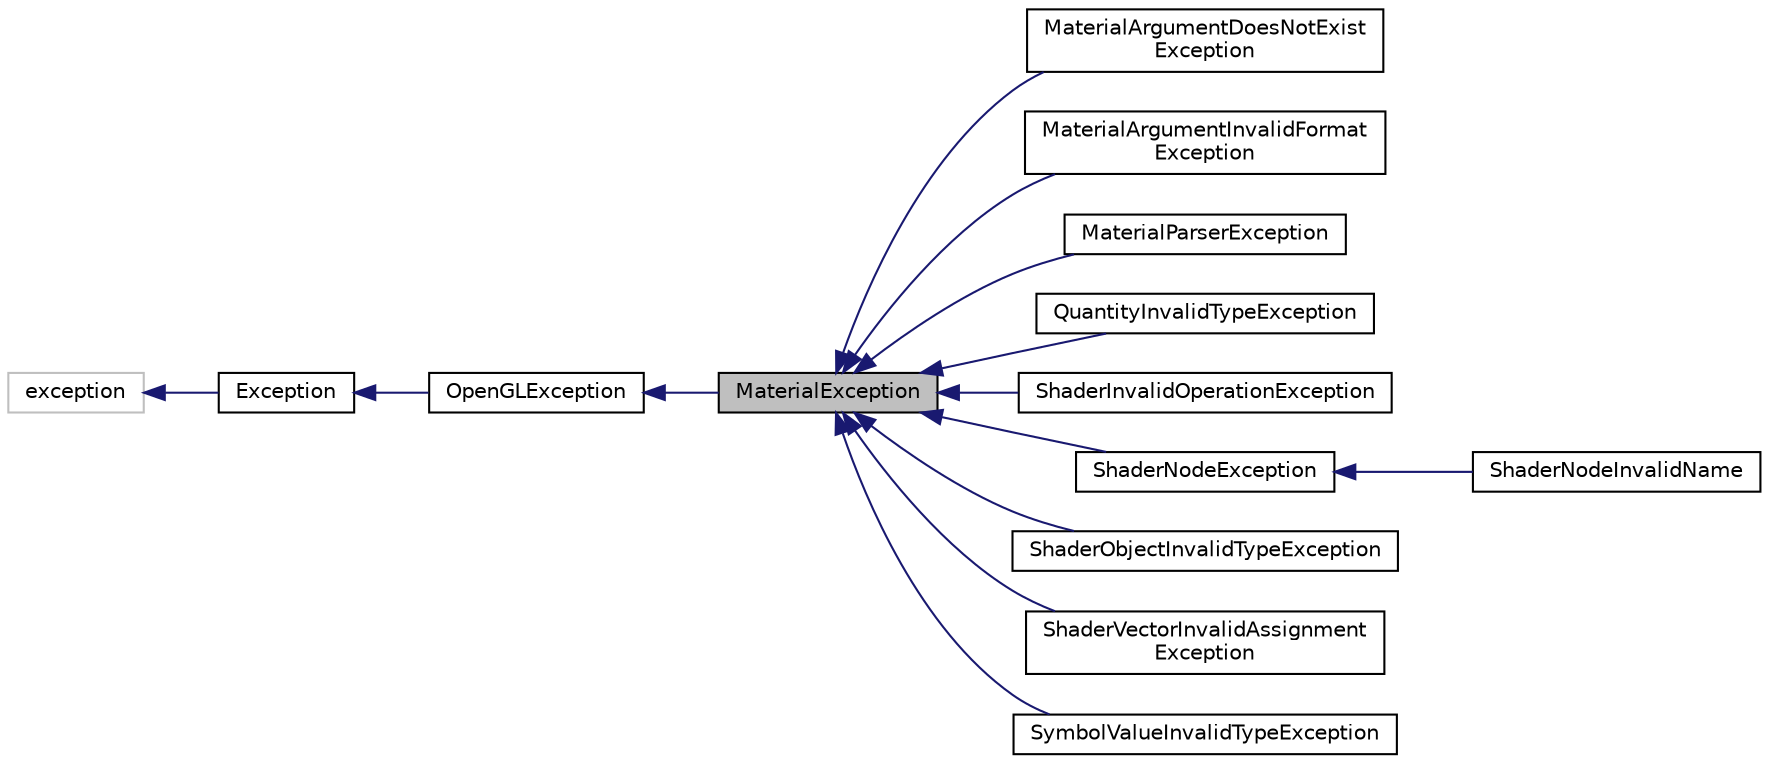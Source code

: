 digraph "MaterialException"
{
  edge [fontname="Helvetica",fontsize="10",labelfontname="Helvetica",labelfontsize="10"];
  node [fontname="Helvetica",fontsize="10",shape=record];
  rankdir="LR";
  Node1 [label="MaterialException",height=0.2,width=0.4,color="black", fillcolor="grey75", style="filled", fontcolor="black"];
  Node2 -> Node1 [dir="back",color="midnightblue",fontsize="10",style="solid",fontname="Helvetica"];
  Node2 [label="OpenGLException",height=0.2,width=0.4,color="black", fillcolor="white", style="filled",URL="$class_open_g_l_exception.html",tooltip="OpenGL异常只是显示错误，静默式报告错误即可 "];
  Node3 -> Node2 [dir="back",color="midnightblue",fontsize="10",style="solid",fontname="Helvetica"];
  Node3 [label="Exception",height=0.2,width=0.4,color="black", fillcolor="white", style="filled",URL="$class_exception.html"];
  Node4 -> Node3 [dir="back",color="midnightblue",fontsize="10",style="solid",fontname="Helvetica"];
  Node4 [label="exception",height=0.2,width=0.4,color="grey75", fillcolor="white", style="filled"];
  Node1 -> Node5 [dir="back",color="midnightblue",fontsize="10",style="solid",fontname="Helvetica"];
  Node5 [label="MaterialArgumentDoesNotExist\lException",height=0.2,width=0.4,color="black", fillcolor="white", style="filled",URL="$class_material_argument_does_not_exist_exception.html"];
  Node1 -> Node6 [dir="back",color="midnightblue",fontsize="10",style="solid",fontname="Helvetica"];
  Node6 [label="MaterialArgumentInvalidFormat\lException",height=0.2,width=0.4,color="black", fillcolor="white", style="filled",URL="$class_material_argument_invalid_format_exception.html"];
  Node1 -> Node7 [dir="back",color="midnightblue",fontsize="10",style="solid",fontname="Helvetica"];
  Node7 [label="MaterialParserException",height=0.2,width=0.4,color="black", fillcolor="white", style="filled",URL="$class_material_parser_exception.html"];
  Node1 -> Node8 [dir="back",color="midnightblue",fontsize="10",style="solid",fontname="Helvetica"];
  Node8 [label="QuantityInvalidTypeException",height=0.2,width=0.4,color="black", fillcolor="white", style="filled",URL="$class_quantity_invalid_type_exception.html"];
  Node1 -> Node9 [dir="back",color="midnightblue",fontsize="10",style="solid",fontname="Helvetica"];
  Node9 [label="ShaderInvalidOperationException",height=0.2,width=0.4,color="black", fillcolor="white", style="filled",URL="$class_shader_invalid_operation_exception.html"];
  Node1 -> Node10 [dir="back",color="midnightblue",fontsize="10",style="solid",fontname="Helvetica"];
  Node10 [label="ShaderNodeException",height=0.2,width=0.4,color="black", fillcolor="white", style="filled",URL="$class_shader_node_exception.html"];
  Node10 -> Node11 [dir="back",color="midnightblue",fontsize="10",style="solid",fontname="Helvetica"];
  Node11 [label="ShaderNodeInvalidName",height=0.2,width=0.4,color="black", fillcolor="white", style="filled",URL="$class_shader_node_invalid_name.html"];
  Node1 -> Node12 [dir="back",color="midnightblue",fontsize="10",style="solid",fontname="Helvetica"];
  Node12 [label="ShaderObjectInvalidTypeException",height=0.2,width=0.4,color="black", fillcolor="white", style="filled",URL="$class_shader_object_invalid_type_exception.html"];
  Node1 -> Node13 [dir="back",color="midnightblue",fontsize="10",style="solid",fontname="Helvetica"];
  Node13 [label="ShaderVectorInvalidAssignment\lException",height=0.2,width=0.4,color="black", fillcolor="white", style="filled",URL="$class_shader_vector_invalid_assignment_exception.html"];
  Node1 -> Node14 [dir="back",color="midnightblue",fontsize="10",style="solid",fontname="Helvetica"];
  Node14 [label="SymbolValueInvalidTypeException",height=0.2,width=0.4,color="black", fillcolor="white", style="filled",URL="$class_symbol_value_invalid_type_exception.html"];
}
